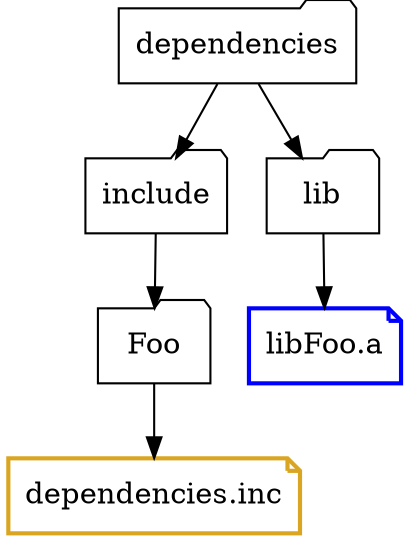 digraph optimizer {

   node [ shape="note"]

   "libFoo.a"      [ penwidth=2, color="blue"]

   node [ shape="folder"]

   "dependencies"
   "dependencies" -> "include" -> "Foo" -> "dependencies.inc"
   "dependencies" -> "lib" -> "libFoo.a"

   "dependencies.inc" [ shape="note", penwidth=2, color="goldenrod"]
}
